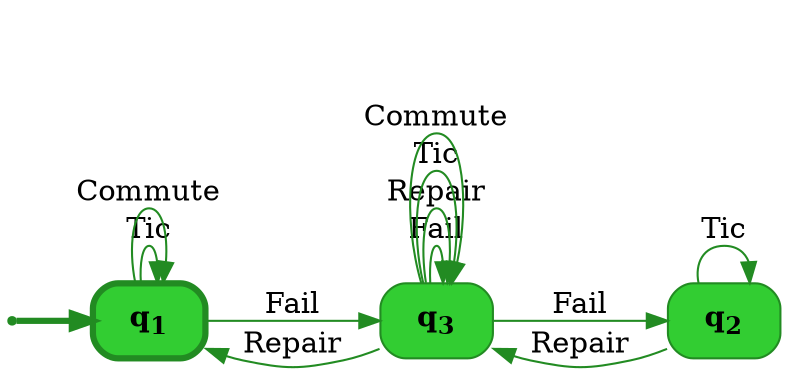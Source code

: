 digraph g {

	rankdir="LR"

	__invisible__[shape="point", color="forestgreen"]
	q1[label=<<b>q<sub>1</sub></b>>, shape="box", style="rounded, filled", fillcolor="limegreen", color="forestgreen", penwidth=3] // Initial
	q3[label=<<b>q<sub>3</sub></b>>, shape="box", style="rounded, filled", fillcolor="limegreen", color="forestgreen"]
	q2[label=<<b>q<sub>2</sub></b>>, shape="box", style="rounded, filled", fillcolor="limegreen", color="forestgreen"]

	__invisible__ -> q1[penwidth=3, color="forestgreen"]
	q1 -> q3[label=<Fail>, color="forestgreen"]
	q3 -> q3[label=<Fail>, color="forestgreen"]
	q3 -> q3[label=<Repair>, color="forestgreen"]
	q3 -> q1[label=<Repair>, color="forestgreen"]
	q3 -> q3[label=<Tic>, color="forestgreen"]
	q3 -> q3[label=<Commute>, color="forestgreen"]
	q3 -> q2[label=<Fail>, color="forestgreen"]
	q2 -> q3[label=<Repair>, color="forestgreen"]
	q2 -> q2[label=<Tic>, color="forestgreen"]
	q1 -> q1[label=<Tic>, color="forestgreen"]
	q1 -> q1[label=<Commute>, color="forestgreen"]

}
